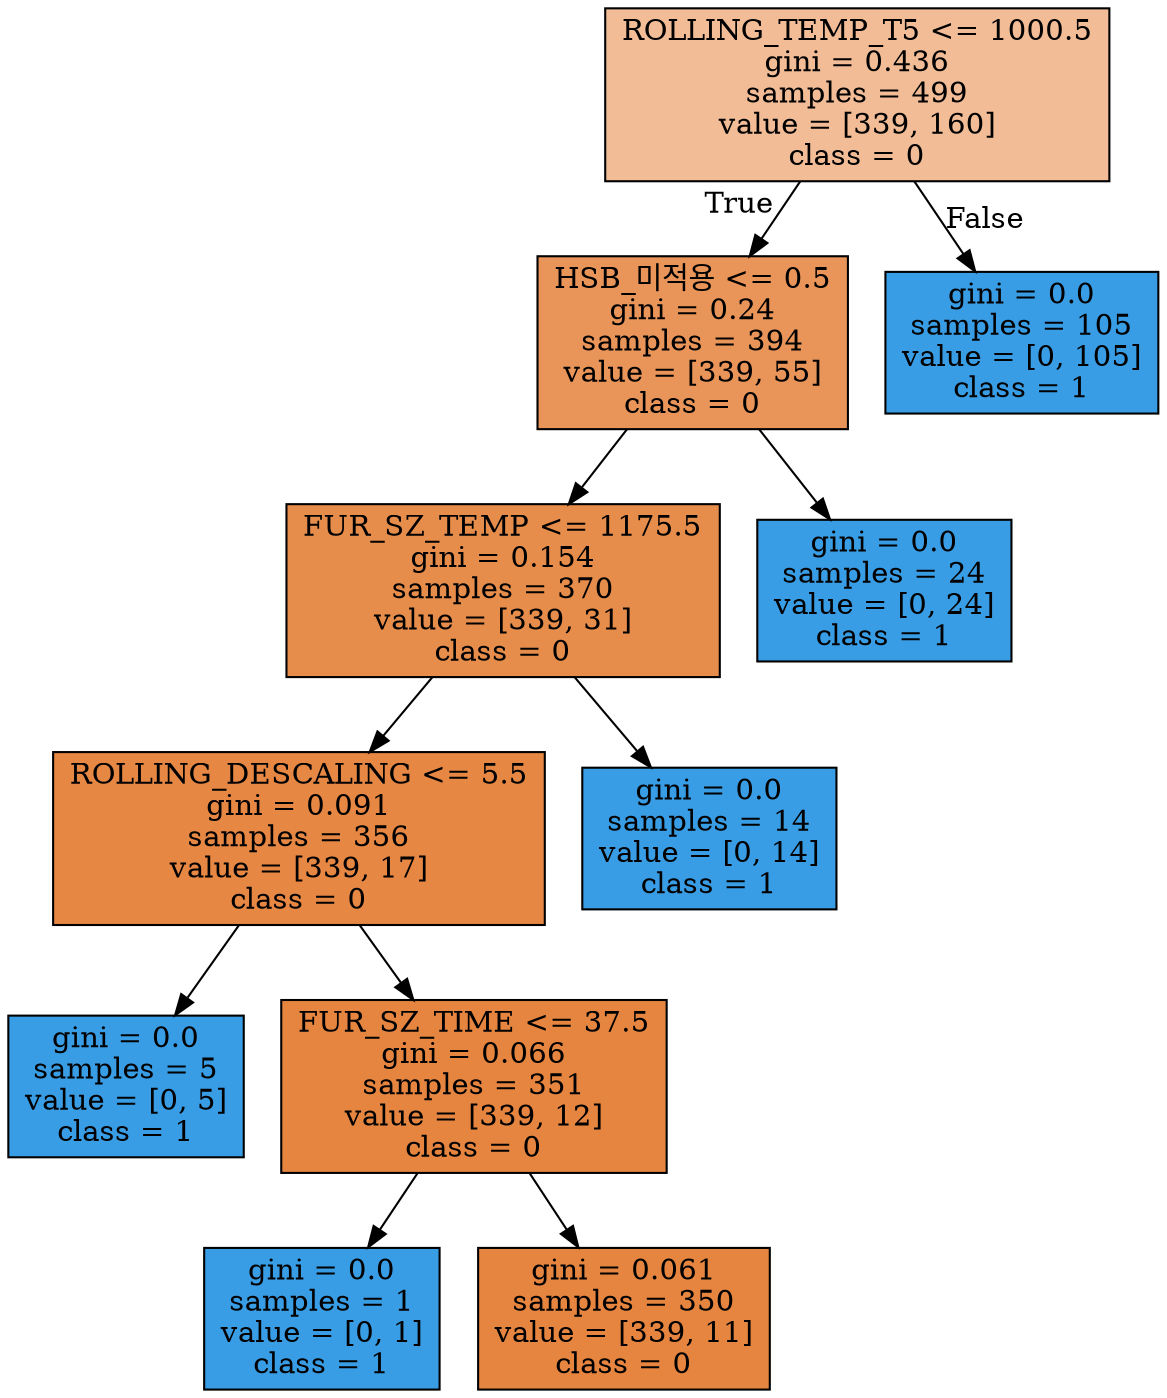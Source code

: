 digraph Tree {
node [shape=box, style="filled", color="black"] ;
0 [label="ROLLING_TEMP_T5 <= 1000.5\ngini = 0.436\nsamples = 499\nvalue = [339, 160]\nclass = 0", fillcolor="#f1bc96"] ;
1 [label="HSB_미적용 <= 0.5\ngini = 0.24\nsamples = 394\nvalue = [339, 55]\nclass = 0", fillcolor="#e99559"] ;
0 -> 1 [labeldistance=2.5, labelangle=45, headlabel="True"] ;
2 [label="FUR_SZ_TEMP <= 1175.5\ngini = 0.154\nsamples = 370\nvalue = [339, 31]\nclass = 0", fillcolor="#e78d4b"] ;
1 -> 2 ;
3 [label="ROLLING_DESCALING <= 5.5\ngini = 0.091\nsamples = 356\nvalue = [339, 17]\nclass = 0", fillcolor="#e68743"] ;
2 -> 3 ;
4 [label="gini = 0.0\nsamples = 5\nvalue = [0, 5]\nclass = 1", fillcolor="#399de5"] ;
3 -> 4 ;
5 [label="FUR_SZ_TIME <= 37.5\ngini = 0.066\nsamples = 351\nvalue = [339, 12]\nclass = 0", fillcolor="#e68540"] ;
3 -> 5 ;
6 [label="gini = 0.0\nsamples = 1\nvalue = [0, 1]\nclass = 1", fillcolor="#399de5"] ;
5 -> 6 ;
7 [label="gini = 0.061\nsamples = 350\nvalue = [339, 11]\nclass = 0", fillcolor="#e6853f"] ;
5 -> 7 ;
8 [label="gini = 0.0\nsamples = 14\nvalue = [0, 14]\nclass = 1", fillcolor="#399de5"] ;
2 -> 8 ;
9 [label="gini = 0.0\nsamples = 24\nvalue = [0, 24]\nclass = 1", fillcolor="#399de5"] ;
1 -> 9 ;
10 [label="gini = 0.0\nsamples = 105\nvalue = [0, 105]\nclass = 1", fillcolor="#399de5"] ;
0 -> 10 [labeldistance=2.5, labelangle=-45, headlabel="False"] ;
}